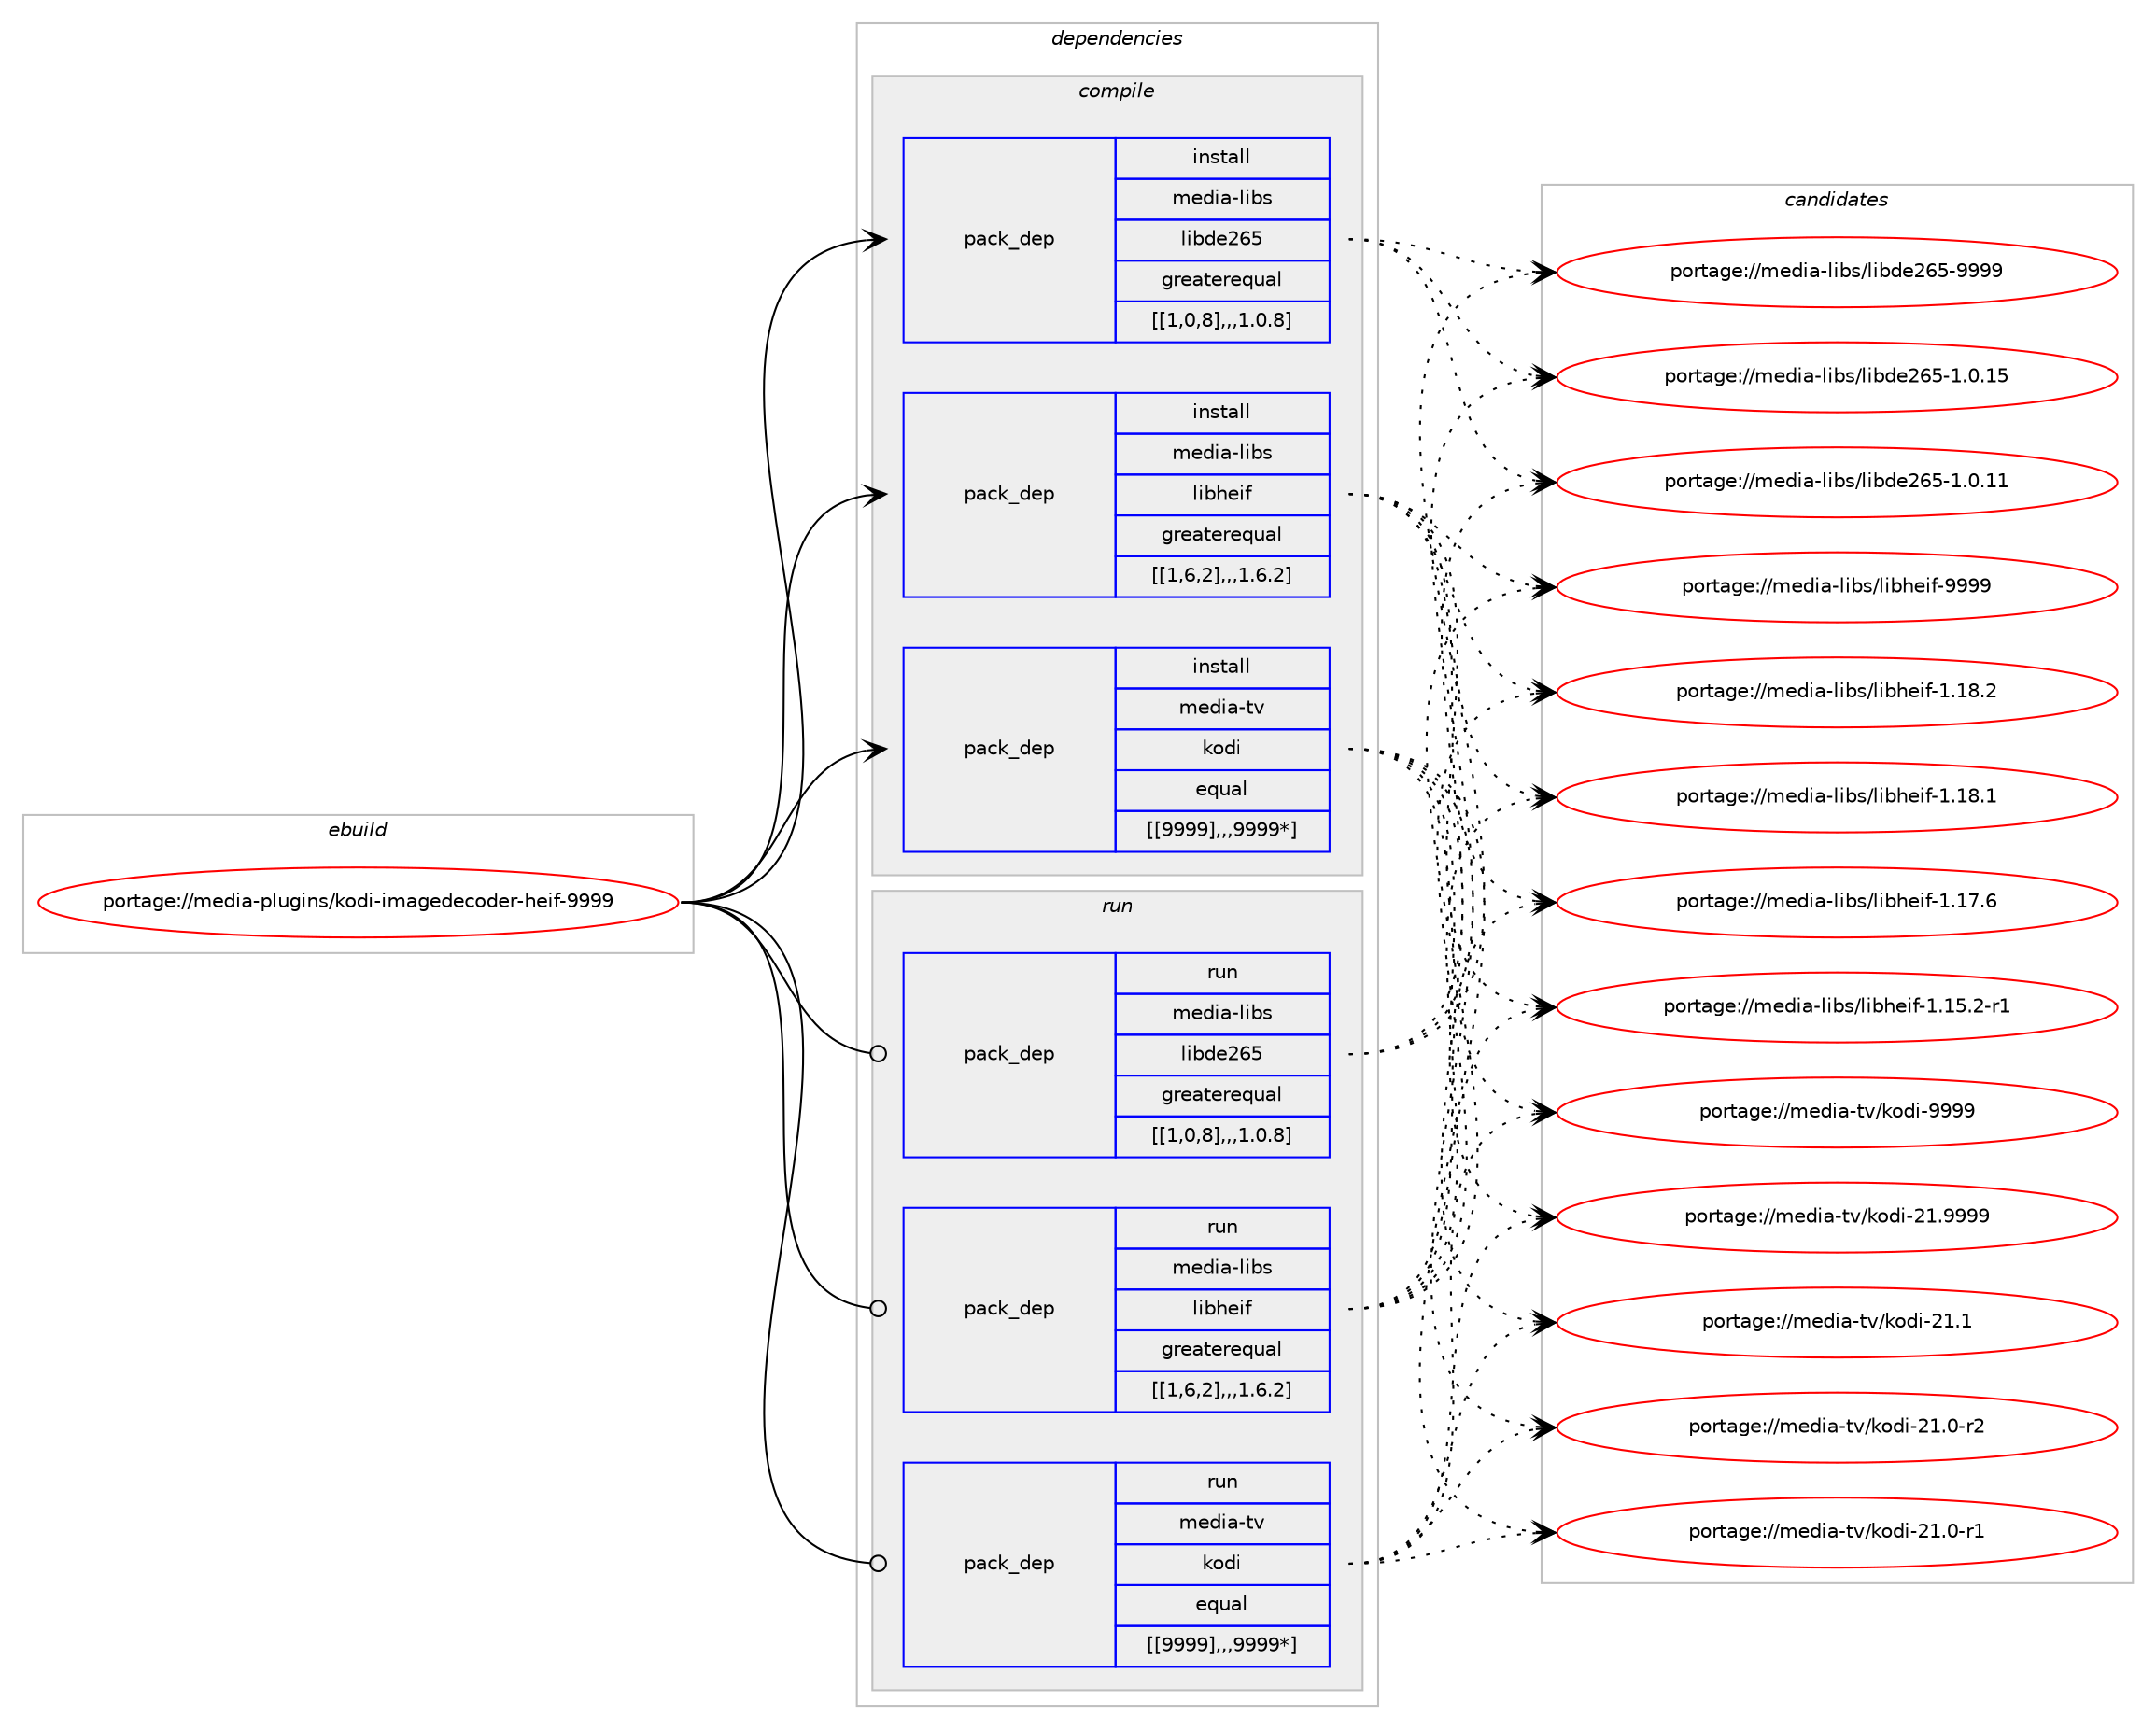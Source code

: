 digraph prolog {

# *************
# Graph options
# *************

newrank=true;
concentrate=true;
compound=true;
graph [rankdir=LR,fontname=Helvetica,fontsize=10,ranksep=1.5];#, ranksep=2.5, nodesep=0.2];
edge  [arrowhead=vee];
node  [fontname=Helvetica,fontsize=10];

# **********
# The ebuild
# **********

subgraph cluster_leftcol {
color=gray;
label=<<i>ebuild</i>>;
id [label="portage://media-plugins/kodi-imagedecoder-heif-9999", color=red, width=4, href="../media-plugins/kodi-imagedecoder-heif-9999.svg"];
}

# ****************
# The dependencies
# ****************

subgraph cluster_midcol {
color=gray;
label=<<i>dependencies</i>>;
subgraph cluster_compile {
fillcolor="#eeeeee";
style=filled;
label=<<i>compile</i>>;
subgraph pack240812 {
dependency325641 [label=<<TABLE BORDER="0" CELLBORDER="1" CELLSPACING="0" CELLPADDING="4" WIDTH="220"><TR><TD ROWSPAN="6" CELLPADDING="30">pack_dep</TD></TR><TR><TD WIDTH="110">install</TD></TR><TR><TD>media-libs</TD></TR><TR><TD>libde265</TD></TR><TR><TD>greaterequal</TD></TR><TR><TD>[[1,0,8],,,1.0.8]</TD></TR></TABLE>>, shape=none, color=blue];
}
id:e -> dependency325641:w [weight=20,style="solid",arrowhead="vee"];
subgraph pack240813 {
dependency325642 [label=<<TABLE BORDER="0" CELLBORDER="1" CELLSPACING="0" CELLPADDING="4" WIDTH="220"><TR><TD ROWSPAN="6" CELLPADDING="30">pack_dep</TD></TR><TR><TD WIDTH="110">install</TD></TR><TR><TD>media-libs</TD></TR><TR><TD>libheif</TD></TR><TR><TD>greaterequal</TD></TR><TR><TD>[[1,6,2],,,1.6.2]</TD></TR></TABLE>>, shape=none, color=blue];
}
id:e -> dependency325642:w [weight=20,style="solid",arrowhead="vee"];
subgraph pack240814 {
dependency325643 [label=<<TABLE BORDER="0" CELLBORDER="1" CELLSPACING="0" CELLPADDING="4" WIDTH="220"><TR><TD ROWSPAN="6" CELLPADDING="30">pack_dep</TD></TR><TR><TD WIDTH="110">install</TD></TR><TR><TD>media-tv</TD></TR><TR><TD>kodi</TD></TR><TR><TD>equal</TD></TR><TR><TD>[[9999],,,9999*]</TD></TR></TABLE>>, shape=none, color=blue];
}
id:e -> dependency325643:w [weight=20,style="solid",arrowhead="vee"];
}
subgraph cluster_compileandrun {
fillcolor="#eeeeee";
style=filled;
label=<<i>compile and run</i>>;
}
subgraph cluster_run {
fillcolor="#eeeeee";
style=filled;
label=<<i>run</i>>;
subgraph pack240815 {
dependency325644 [label=<<TABLE BORDER="0" CELLBORDER="1" CELLSPACING="0" CELLPADDING="4" WIDTH="220"><TR><TD ROWSPAN="6" CELLPADDING="30">pack_dep</TD></TR><TR><TD WIDTH="110">run</TD></TR><TR><TD>media-libs</TD></TR><TR><TD>libde265</TD></TR><TR><TD>greaterequal</TD></TR><TR><TD>[[1,0,8],,,1.0.8]</TD></TR></TABLE>>, shape=none, color=blue];
}
id:e -> dependency325644:w [weight=20,style="solid",arrowhead="odot"];
subgraph pack240816 {
dependency325645 [label=<<TABLE BORDER="0" CELLBORDER="1" CELLSPACING="0" CELLPADDING="4" WIDTH="220"><TR><TD ROWSPAN="6" CELLPADDING="30">pack_dep</TD></TR><TR><TD WIDTH="110">run</TD></TR><TR><TD>media-libs</TD></TR><TR><TD>libheif</TD></TR><TR><TD>greaterequal</TD></TR><TR><TD>[[1,6,2],,,1.6.2]</TD></TR></TABLE>>, shape=none, color=blue];
}
id:e -> dependency325645:w [weight=20,style="solid",arrowhead="odot"];
subgraph pack240817 {
dependency325646 [label=<<TABLE BORDER="0" CELLBORDER="1" CELLSPACING="0" CELLPADDING="4" WIDTH="220"><TR><TD ROWSPAN="6" CELLPADDING="30">pack_dep</TD></TR><TR><TD WIDTH="110">run</TD></TR><TR><TD>media-tv</TD></TR><TR><TD>kodi</TD></TR><TR><TD>equal</TD></TR><TR><TD>[[9999],,,9999*]</TD></TR></TABLE>>, shape=none, color=blue];
}
id:e -> dependency325646:w [weight=20,style="solid",arrowhead="odot"];
}
}

# **************
# The candidates
# **************

subgraph cluster_choices {
rank=same;
color=gray;
label=<<i>candidates</i>>;

subgraph choice240812 {
color=black;
nodesep=1;
choice10910110010597451081059811547108105981001015054534557575757 [label="portage://media-libs/libde265-9999", color=red, width=4,href="../media-libs/libde265-9999.svg"];
choice109101100105974510810598115471081059810010150545345494648464953 [label="portage://media-libs/libde265-1.0.15", color=red, width=4,href="../media-libs/libde265-1.0.15.svg"];
choice109101100105974510810598115471081059810010150545345494648464949 [label="portage://media-libs/libde265-1.0.11", color=red, width=4,href="../media-libs/libde265-1.0.11.svg"];
dependency325641:e -> choice10910110010597451081059811547108105981001015054534557575757:w [style=dotted,weight="100"];
dependency325641:e -> choice109101100105974510810598115471081059810010150545345494648464953:w [style=dotted,weight="100"];
dependency325641:e -> choice109101100105974510810598115471081059810010150545345494648464949:w [style=dotted,weight="100"];
}
subgraph choice240813 {
color=black;
nodesep=1;
choice10910110010597451081059811547108105981041011051024557575757 [label="portage://media-libs/libheif-9999", color=red, width=4,href="../media-libs/libheif-9999.svg"];
choice109101100105974510810598115471081059810410110510245494649564650 [label="portage://media-libs/libheif-1.18.2", color=red, width=4,href="../media-libs/libheif-1.18.2.svg"];
choice109101100105974510810598115471081059810410110510245494649564649 [label="portage://media-libs/libheif-1.18.1", color=red, width=4,href="../media-libs/libheif-1.18.1.svg"];
choice109101100105974510810598115471081059810410110510245494649554654 [label="portage://media-libs/libheif-1.17.6", color=red, width=4,href="../media-libs/libheif-1.17.6.svg"];
choice1091011001059745108105981154710810598104101105102454946495346504511449 [label="portage://media-libs/libheif-1.15.2-r1", color=red, width=4,href="../media-libs/libheif-1.15.2-r1.svg"];
dependency325642:e -> choice10910110010597451081059811547108105981041011051024557575757:w [style=dotted,weight="100"];
dependency325642:e -> choice109101100105974510810598115471081059810410110510245494649564650:w [style=dotted,weight="100"];
dependency325642:e -> choice109101100105974510810598115471081059810410110510245494649564649:w [style=dotted,weight="100"];
dependency325642:e -> choice109101100105974510810598115471081059810410110510245494649554654:w [style=dotted,weight="100"];
dependency325642:e -> choice1091011001059745108105981154710810598104101105102454946495346504511449:w [style=dotted,weight="100"];
}
subgraph choice240814 {
color=black;
nodesep=1;
choice1091011001059745116118471071111001054557575757 [label="portage://media-tv/kodi-9999", color=red, width=4,href="../media-tv/kodi-9999.svg"];
choice1091011001059745116118471071111001054550494657575757 [label="portage://media-tv/kodi-21.9999", color=red, width=4,href="../media-tv/kodi-21.9999.svg"];
choice1091011001059745116118471071111001054550494649 [label="portage://media-tv/kodi-21.1", color=red, width=4,href="../media-tv/kodi-21.1.svg"];
choice10910110010597451161184710711110010545504946484511450 [label="portage://media-tv/kodi-21.0-r2", color=red, width=4,href="../media-tv/kodi-21.0-r2.svg"];
choice10910110010597451161184710711110010545504946484511449 [label="portage://media-tv/kodi-21.0-r1", color=red, width=4,href="../media-tv/kodi-21.0-r1.svg"];
dependency325643:e -> choice1091011001059745116118471071111001054557575757:w [style=dotted,weight="100"];
dependency325643:e -> choice1091011001059745116118471071111001054550494657575757:w [style=dotted,weight="100"];
dependency325643:e -> choice1091011001059745116118471071111001054550494649:w [style=dotted,weight="100"];
dependency325643:e -> choice10910110010597451161184710711110010545504946484511450:w [style=dotted,weight="100"];
dependency325643:e -> choice10910110010597451161184710711110010545504946484511449:w [style=dotted,weight="100"];
}
subgraph choice240815 {
color=black;
nodesep=1;
choice10910110010597451081059811547108105981001015054534557575757 [label="portage://media-libs/libde265-9999", color=red, width=4,href="../media-libs/libde265-9999.svg"];
choice109101100105974510810598115471081059810010150545345494648464953 [label="portage://media-libs/libde265-1.0.15", color=red, width=4,href="../media-libs/libde265-1.0.15.svg"];
choice109101100105974510810598115471081059810010150545345494648464949 [label="portage://media-libs/libde265-1.0.11", color=red, width=4,href="../media-libs/libde265-1.0.11.svg"];
dependency325644:e -> choice10910110010597451081059811547108105981001015054534557575757:w [style=dotted,weight="100"];
dependency325644:e -> choice109101100105974510810598115471081059810010150545345494648464953:w [style=dotted,weight="100"];
dependency325644:e -> choice109101100105974510810598115471081059810010150545345494648464949:w [style=dotted,weight="100"];
}
subgraph choice240816 {
color=black;
nodesep=1;
choice10910110010597451081059811547108105981041011051024557575757 [label="portage://media-libs/libheif-9999", color=red, width=4,href="../media-libs/libheif-9999.svg"];
choice109101100105974510810598115471081059810410110510245494649564650 [label="portage://media-libs/libheif-1.18.2", color=red, width=4,href="../media-libs/libheif-1.18.2.svg"];
choice109101100105974510810598115471081059810410110510245494649564649 [label="portage://media-libs/libheif-1.18.1", color=red, width=4,href="../media-libs/libheif-1.18.1.svg"];
choice109101100105974510810598115471081059810410110510245494649554654 [label="portage://media-libs/libheif-1.17.6", color=red, width=4,href="../media-libs/libheif-1.17.6.svg"];
choice1091011001059745108105981154710810598104101105102454946495346504511449 [label="portage://media-libs/libheif-1.15.2-r1", color=red, width=4,href="../media-libs/libheif-1.15.2-r1.svg"];
dependency325645:e -> choice10910110010597451081059811547108105981041011051024557575757:w [style=dotted,weight="100"];
dependency325645:e -> choice109101100105974510810598115471081059810410110510245494649564650:w [style=dotted,weight="100"];
dependency325645:e -> choice109101100105974510810598115471081059810410110510245494649564649:w [style=dotted,weight="100"];
dependency325645:e -> choice109101100105974510810598115471081059810410110510245494649554654:w [style=dotted,weight="100"];
dependency325645:e -> choice1091011001059745108105981154710810598104101105102454946495346504511449:w [style=dotted,weight="100"];
}
subgraph choice240817 {
color=black;
nodesep=1;
choice1091011001059745116118471071111001054557575757 [label="portage://media-tv/kodi-9999", color=red, width=4,href="../media-tv/kodi-9999.svg"];
choice1091011001059745116118471071111001054550494657575757 [label="portage://media-tv/kodi-21.9999", color=red, width=4,href="../media-tv/kodi-21.9999.svg"];
choice1091011001059745116118471071111001054550494649 [label="portage://media-tv/kodi-21.1", color=red, width=4,href="../media-tv/kodi-21.1.svg"];
choice10910110010597451161184710711110010545504946484511450 [label="portage://media-tv/kodi-21.0-r2", color=red, width=4,href="../media-tv/kodi-21.0-r2.svg"];
choice10910110010597451161184710711110010545504946484511449 [label="portage://media-tv/kodi-21.0-r1", color=red, width=4,href="../media-tv/kodi-21.0-r1.svg"];
dependency325646:e -> choice1091011001059745116118471071111001054557575757:w [style=dotted,weight="100"];
dependency325646:e -> choice1091011001059745116118471071111001054550494657575757:w [style=dotted,weight="100"];
dependency325646:e -> choice1091011001059745116118471071111001054550494649:w [style=dotted,weight="100"];
dependency325646:e -> choice10910110010597451161184710711110010545504946484511450:w [style=dotted,weight="100"];
dependency325646:e -> choice10910110010597451161184710711110010545504946484511449:w [style=dotted,weight="100"];
}
}

}
